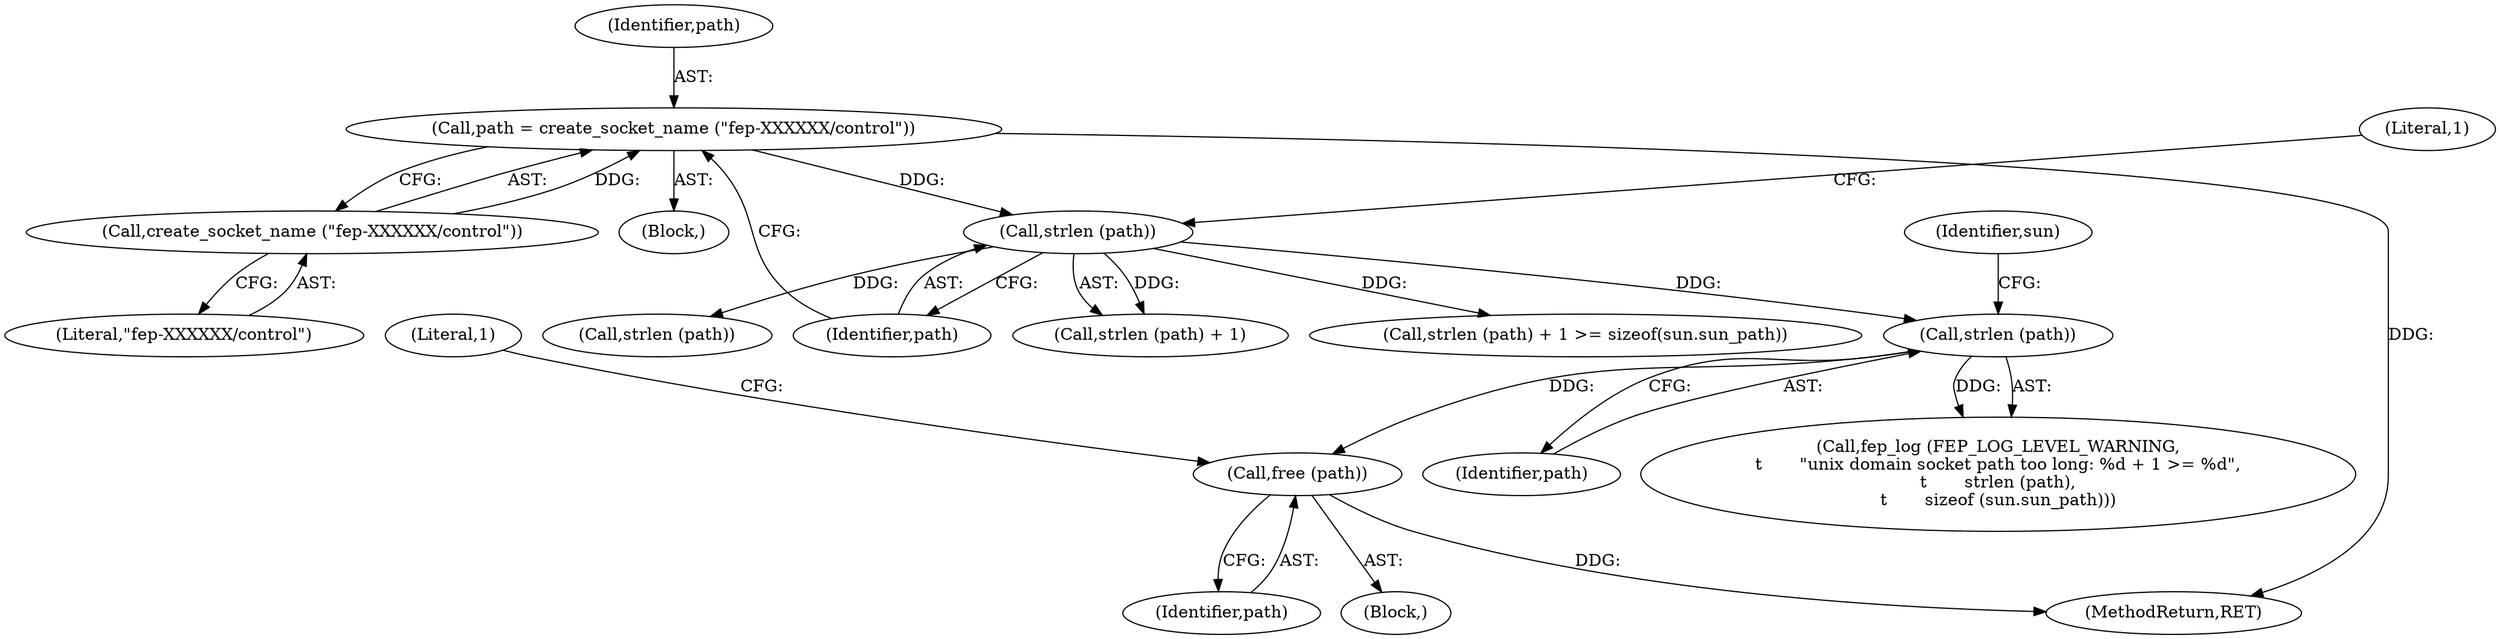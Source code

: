 digraph "0_libfep_293d9d3f@API" {
"1000147" [label="(Call,free (path))"];
"1000141" [label="(Call,strlen (path))"];
"1000130" [label="(Call,strlen (path))"];
"1000123" [label="(Call,path = create_socket_name (\"fep-XXXXXX/control\"))"];
"1000125" [label="(Call,create_socket_name (\"fep-XXXXXX/control\"))"];
"1000131" [label="(Identifier,path)"];
"1000151" [label="(Literal,1)"];
"1000125" [label="(Call,create_socket_name (\"fep-XXXXXX/control\"))"];
"1000129" [label="(Call,strlen (path) + 1)"];
"1000138" [label="(Call,fep_log (FEP_LOG_LEVEL_WARNING,\n\t       \"unix domain socket path too long: %d + 1 >= %d\",\n\t       strlen (path),\n\t       sizeof (sun.sun_path)))"];
"1000123" [label="(Call,path = create_socket_name (\"fep-XXXXXX/control\"))"];
"1000177" [label="(Call,strlen (path))"];
"1000132" [label="(Literal,1)"];
"1000145" [label="(Identifier,sun)"];
"1000126" [label="(Literal,\"fep-XXXXXX/control\")"];
"1000128" [label="(Call,strlen (path) + 1 >= sizeof(sun.sun_path))"];
"1000102" [label="(Block,)"];
"1000141" [label="(Call,strlen (path))"];
"1000148" [label="(Identifier,path)"];
"1000234" [label="(MethodReturn,RET)"];
"1000124" [label="(Identifier,path)"];
"1000147" [label="(Call,free (path))"];
"1000142" [label="(Identifier,path)"];
"1000137" [label="(Block,)"];
"1000130" [label="(Call,strlen (path))"];
"1000147" -> "1000137"  [label="AST: "];
"1000147" -> "1000148"  [label="CFG: "];
"1000148" -> "1000147"  [label="AST: "];
"1000151" -> "1000147"  [label="CFG: "];
"1000147" -> "1000234"  [label="DDG: "];
"1000141" -> "1000147"  [label="DDG: "];
"1000141" -> "1000138"  [label="AST: "];
"1000141" -> "1000142"  [label="CFG: "];
"1000142" -> "1000141"  [label="AST: "];
"1000145" -> "1000141"  [label="CFG: "];
"1000141" -> "1000138"  [label="DDG: "];
"1000130" -> "1000141"  [label="DDG: "];
"1000130" -> "1000129"  [label="AST: "];
"1000130" -> "1000131"  [label="CFG: "];
"1000131" -> "1000130"  [label="AST: "];
"1000132" -> "1000130"  [label="CFG: "];
"1000130" -> "1000128"  [label="DDG: "];
"1000130" -> "1000129"  [label="DDG: "];
"1000123" -> "1000130"  [label="DDG: "];
"1000130" -> "1000177"  [label="DDG: "];
"1000123" -> "1000102"  [label="AST: "];
"1000123" -> "1000125"  [label="CFG: "];
"1000124" -> "1000123"  [label="AST: "];
"1000125" -> "1000123"  [label="AST: "];
"1000131" -> "1000123"  [label="CFG: "];
"1000123" -> "1000234"  [label="DDG: "];
"1000125" -> "1000123"  [label="DDG: "];
"1000125" -> "1000126"  [label="CFG: "];
"1000126" -> "1000125"  [label="AST: "];
}
